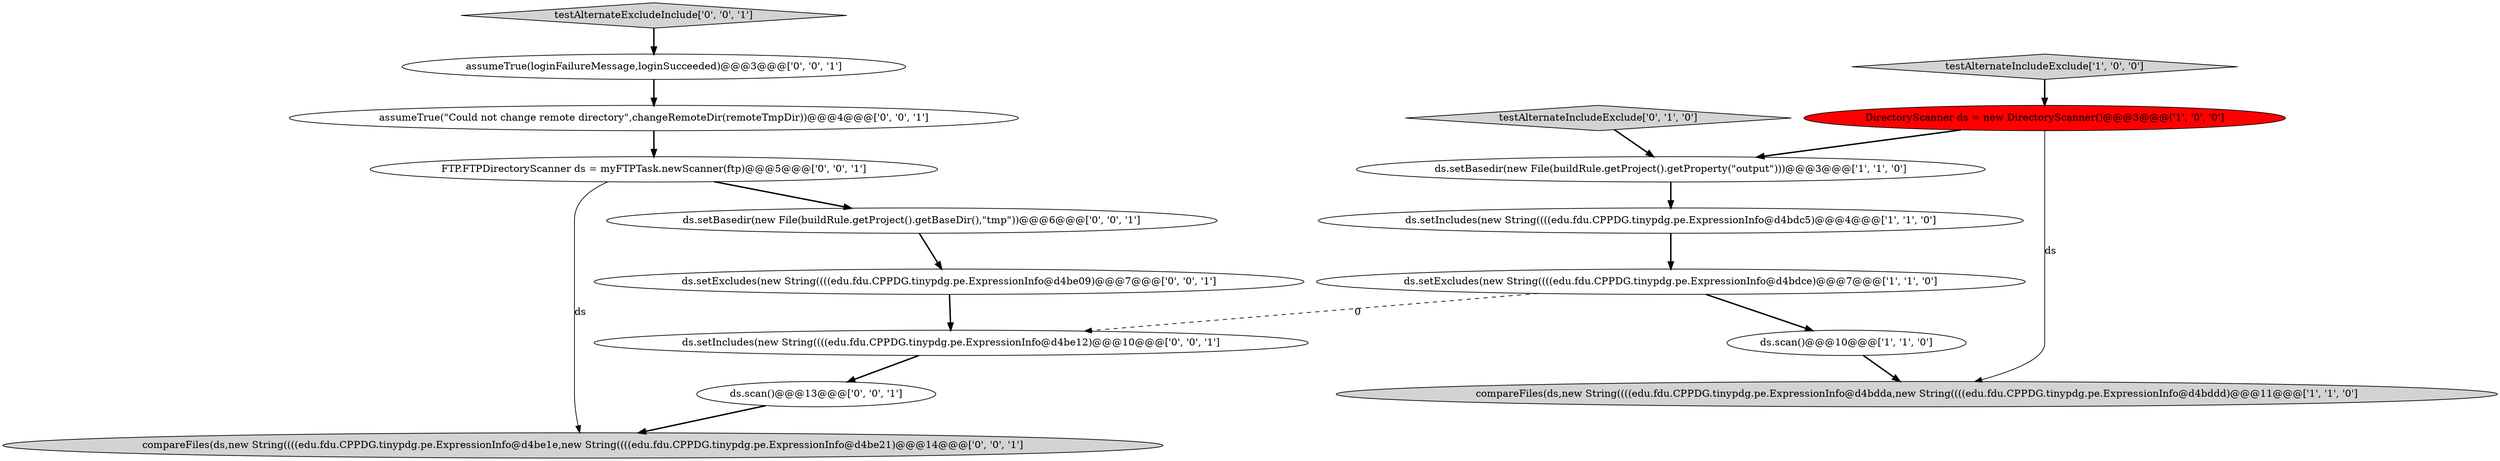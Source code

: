 digraph {
1 [style = filled, label = "compareFiles(ds,new String((((edu.fdu.CPPDG.tinypdg.pe.ExpressionInfo@d4bdda,new String((((edu.fdu.CPPDG.tinypdg.pe.ExpressionInfo@d4bddd)@@@11@@@['1', '1', '0']", fillcolor = lightgray, shape = ellipse image = "AAA0AAABBB1BBB"];
4 [style = filled, label = "DirectoryScanner ds = new DirectoryScanner()@@@3@@@['1', '0', '0']", fillcolor = red, shape = ellipse image = "AAA1AAABBB1BBB"];
0 [style = filled, label = "ds.setExcludes(new String((((edu.fdu.CPPDG.tinypdg.pe.ExpressionInfo@d4bdce)@@@7@@@['1', '1', '0']", fillcolor = white, shape = ellipse image = "AAA0AAABBB1BBB"];
10 [style = filled, label = "assumeTrue(loginFailureMessage,loginSucceeded)@@@3@@@['0', '0', '1']", fillcolor = white, shape = ellipse image = "AAA0AAABBB3BBB"];
11 [style = filled, label = "compareFiles(ds,new String((((edu.fdu.CPPDG.tinypdg.pe.ExpressionInfo@d4be1e,new String((((edu.fdu.CPPDG.tinypdg.pe.ExpressionInfo@d4be21)@@@14@@@['0', '0', '1']", fillcolor = lightgray, shape = ellipse image = "AAA0AAABBB3BBB"];
7 [style = filled, label = "testAlternateIncludeExclude['0', '1', '0']", fillcolor = lightgray, shape = diamond image = "AAA0AAABBB2BBB"];
12 [style = filled, label = "FTP.FTPDirectoryScanner ds = myFTPTask.newScanner(ftp)@@@5@@@['0', '0', '1']", fillcolor = white, shape = ellipse image = "AAA0AAABBB3BBB"];
14 [style = filled, label = "assumeTrue(\"Could not change remote directory\",changeRemoteDir(remoteTmpDir))@@@4@@@['0', '0', '1']", fillcolor = white, shape = ellipse image = "AAA0AAABBB3BBB"];
16 [style = filled, label = "ds.setExcludes(new String((((edu.fdu.CPPDG.tinypdg.pe.ExpressionInfo@d4be09)@@@7@@@['0', '0', '1']", fillcolor = white, shape = ellipse image = "AAA0AAABBB3BBB"];
5 [style = filled, label = "ds.scan()@@@10@@@['1', '1', '0']", fillcolor = white, shape = ellipse image = "AAA0AAABBB1BBB"];
15 [style = filled, label = "ds.setBasedir(new File(buildRule.getProject().getBaseDir(),\"tmp\"))@@@6@@@['0', '0', '1']", fillcolor = white, shape = ellipse image = "AAA0AAABBB3BBB"];
2 [style = filled, label = "ds.setBasedir(new File(buildRule.getProject().getProperty(\"output\")))@@@3@@@['1', '1', '0']", fillcolor = white, shape = ellipse image = "AAA0AAABBB1BBB"];
3 [style = filled, label = "testAlternateIncludeExclude['1', '0', '0']", fillcolor = lightgray, shape = diamond image = "AAA0AAABBB1BBB"];
6 [style = filled, label = "ds.setIncludes(new String((((edu.fdu.CPPDG.tinypdg.pe.ExpressionInfo@d4bdc5)@@@4@@@['1', '1', '0']", fillcolor = white, shape = ellipse image = "AAA0AAABBB1BBB"];
9 [style = filled, label = "ds.scan()@@@13@@@['0', '0', '1']", fillcolor = white, shape = ellipse image = "AAA0AAABBB3BBB"];
8 [style = filled, label = "ds.setIncludes(new String((((edu.fdu.CPPDG.tinypdg.pe.ExpressionInfo@d4be12)@@@10@@@['0', '0', '1']", fillcolor = white, shape = ellipse image = "AAA0AAABBB3BBB"];
13 [style = filled, label = "testAlternateExcludeInclude['0', '0', '1']", fillcolor = lightgray, shape = diamond image = "AAA0AAABBB3BBB"];
13->10 [style = bold, label=""];
12->11 [style = solid, label="ds"];
5->1 [style = bold, label=""];
4->1 [style = solid, label="ds"];
0->8 [style = dashed, label="0"];
6->0 [style = bold, label=""];
4->2 [style = bold, label=""];
9->11 [style = bold, label=""];
16->8 [style = bold, label=""];
15->16 [style = bold, label=""];
10->14 [style = bold, label=""];
3->4 [style = bold, label=""];
2->6 [style = bold, label=""];
7->2 [style = bold, label=""];
14->12 [style = bold, label=""];
0->5 [style = bold, label=""];
8->9 [style = bold, label=""];
12->15 [style = bold, label=""];
}
